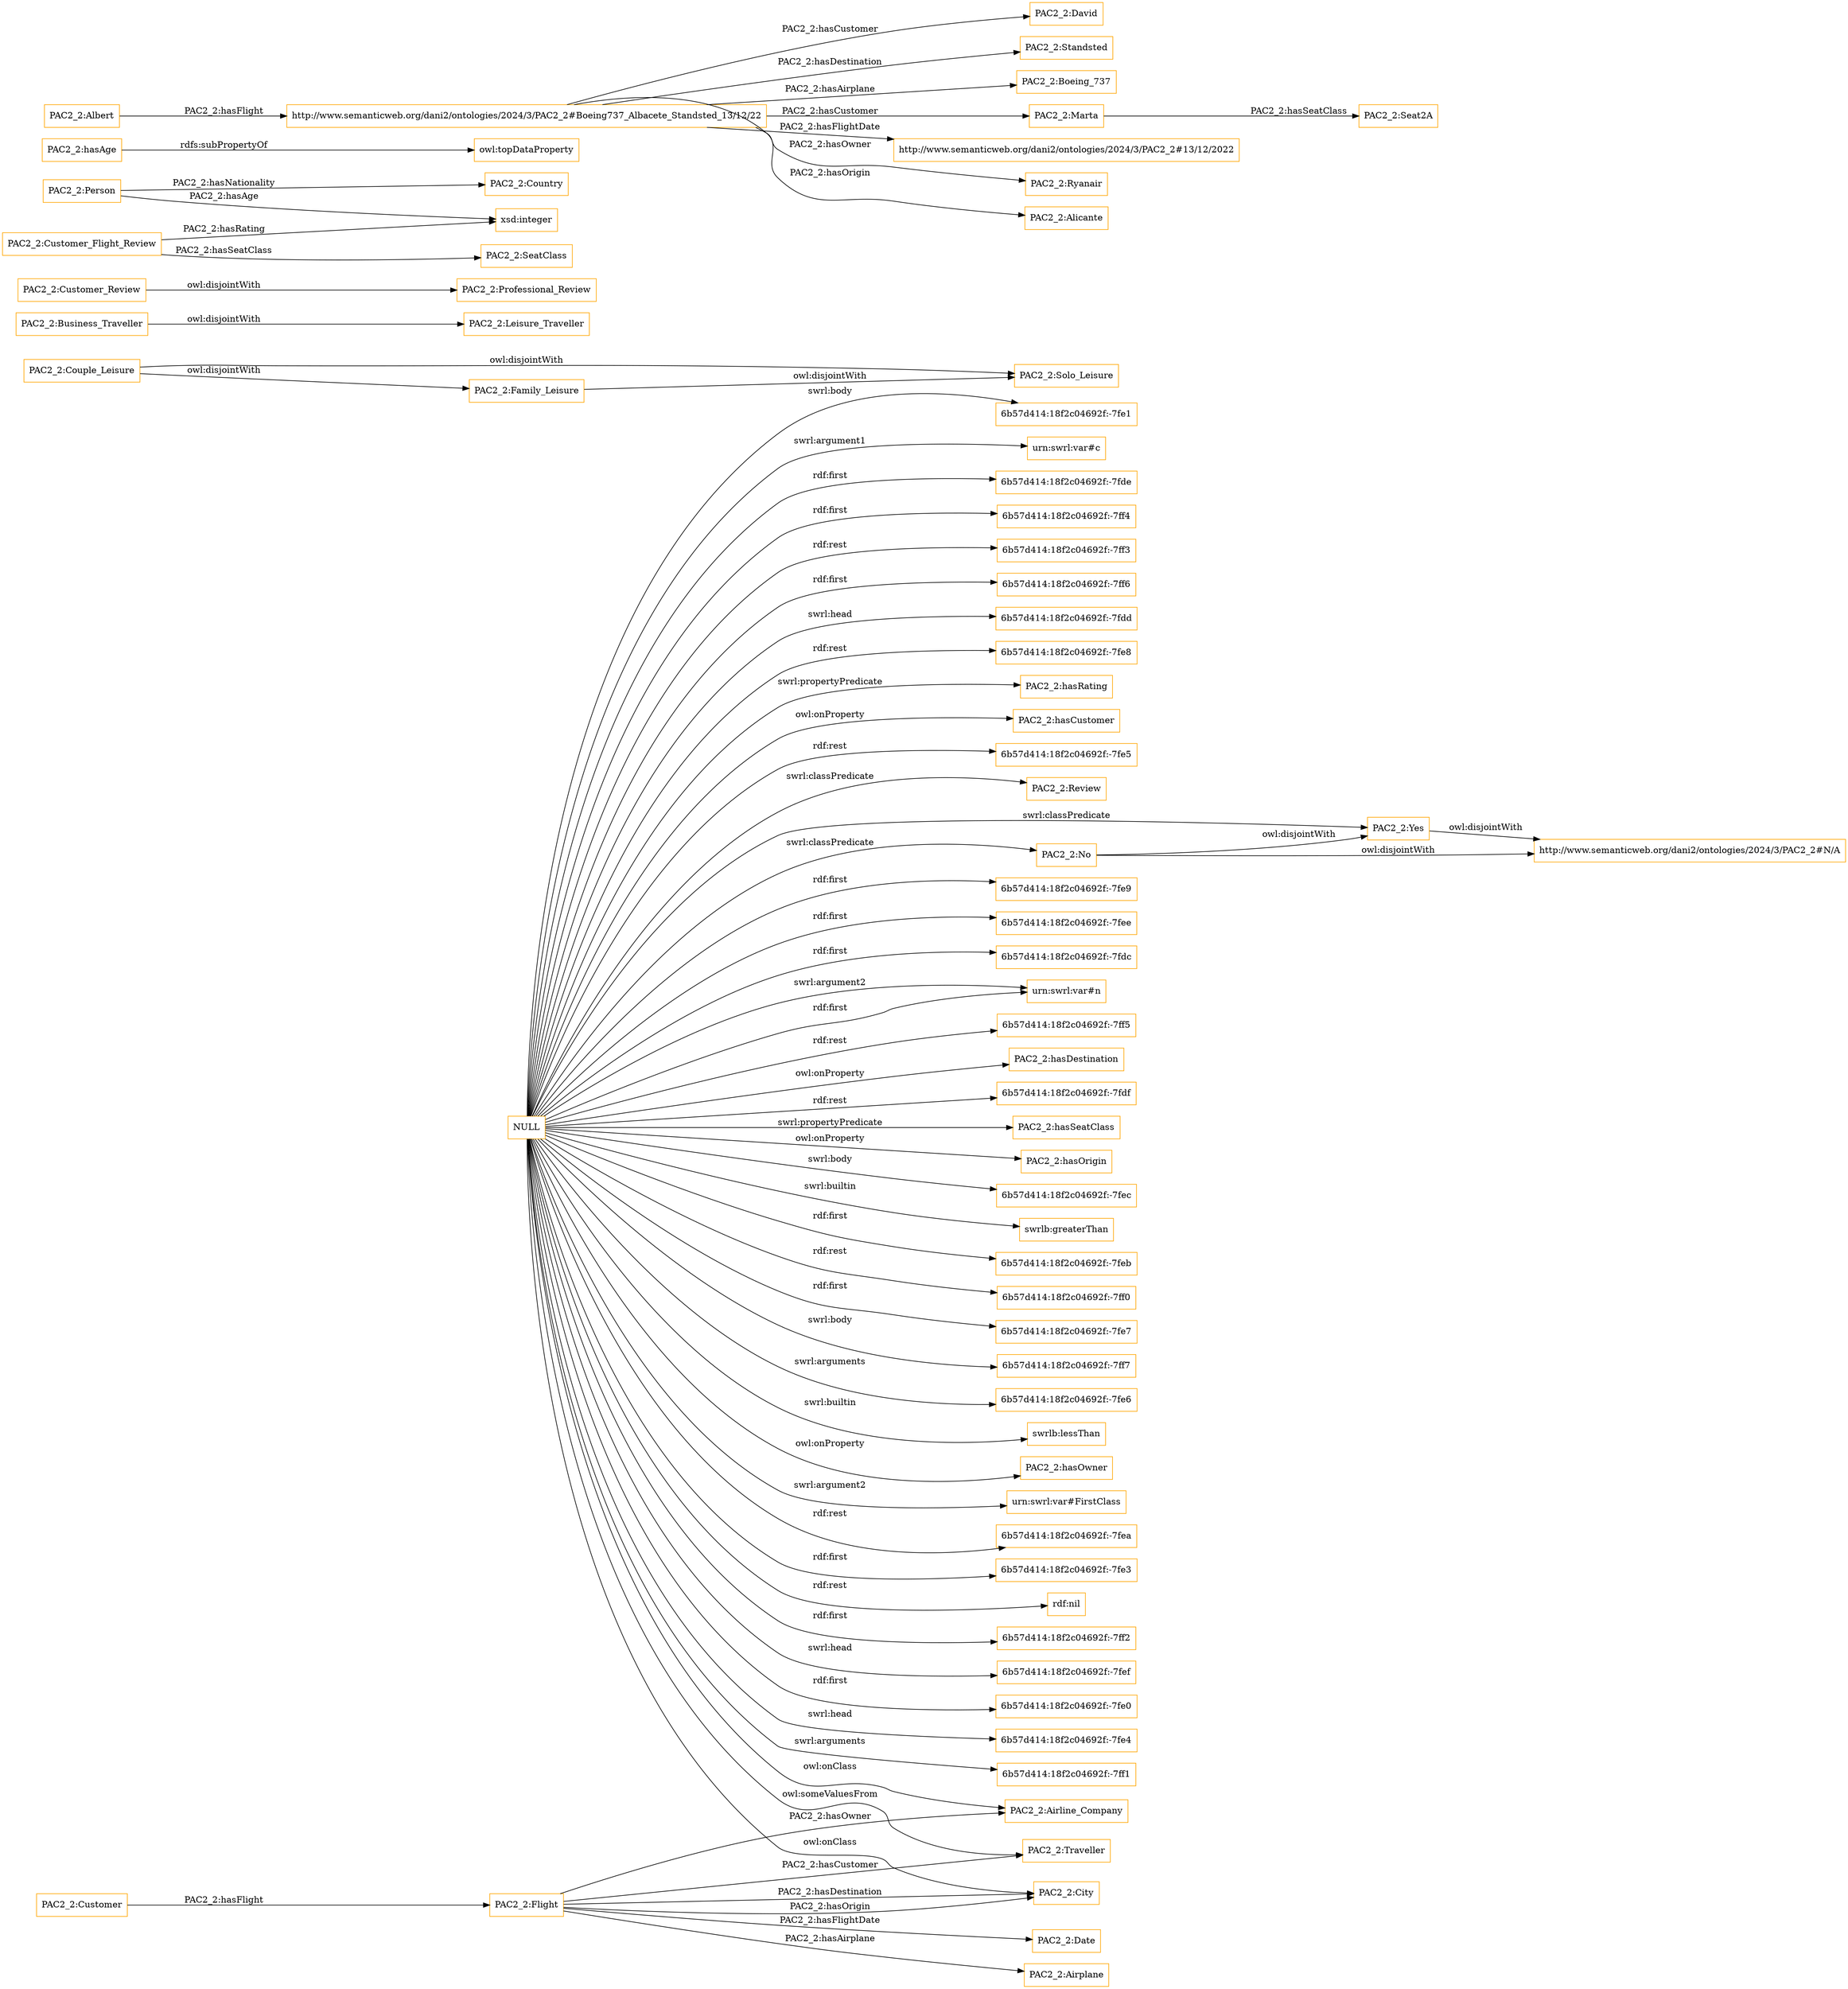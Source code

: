 digraph ar2dtool_diagram { 
rankdir=LR;
size="1501"
node [shape = rectangle, color="orange"]; "PAC2_2:Date" "PAC2_2:Solo_Leisure" "PAC2_2:Airline_Company" "PAC2_2:Airplane" "http://www.semanticweb.org/dani2/ontologies/2024/3/PAC2_2#N/A" "PAC2_2:Leisure_Traveller" "PAC2_2:Professional_Review" "PAC2_2:Review" "PAC2_2:Couple_Leisure" "PAC2_2:Person" "PAC2_2:SeatClass" "PAC2_2:Business_Traveller" "PAC2_2:Flight" "PAC2_2:Traveller" "PAC2_2:Customer_Review" "PAC2_2:Yes" "PAC2_2:Country" "PAC2_2:City" "PAC2_2:Customer" "PAC2_2:Customer_Flight_Review" "PAC2_2:Family_Leisure" "PAC2_2:No" ; /*classes style*/
	"NULL" -> "6b57d414:18f2c04692f:-7fe9" [ label = "rdf:first" ];
	"NULL" -> "6b57d414:18f2c04692f:-7fee" [ label = "rdf:first" ];
	"NULL" -> "6b57d414:18f2c04692f:-7fdc" [ label = "rdf:first" ];
	"NULL" -> "urn:swrl:var#n" [ label = "rdf:first" ];
	"NULL" -> "6b57d414:18f2c04692f:-7ff5" [ label = "rdf:rest" ];
	"NULL" -> "urn:swrl:var#n" [ label = "swrl:argument2" ];
	"NULL" -> "PAC2_2:hasDestination" [ label = "owl:onProperty" ];
	"NULL" -> "6b57d414:18f2c04692f:-7fdf" [ label = "rdf:rest" ];
	"NULL" -> "PAC2_2:hasSeatClass" [ label = "swrl:propertyPredicate" ];
	"NULL" -> "PAC2_2:hasOrigin" [ label = "owl:onProperty" ];
	"NULL" -> "6b57d414:18f2c04692f:-7fec" [ label = "swrl:body" ];
	"NULL" -> "swrlb:greaterThan" [ label = "swrl:builtin" ];
	"NULL" -> "PAC2_2:Airline_Company" [ label = "owl:onClass" ];
	"NULL" -> "6b57d414:18f2c04692f:-7feb" [ label = "rdf:first" ];
	"NULL" -> "PAC2_2:Yes" [ label = "swrl:classPredicate" ];
	"NULL" -> "6b57d414:18f2c04692f:-7ff0" [ label = "rdf:rest" ];
	"NULL" -> "6b57d414:18f2c04692f:-7fe7" [ label = "rdf:first" ];
	"NULL" -> "PAC2_2:Traveller" [ label = "owl:someValuesFrom" ];
	"NULL" -> "6b57d414:18f2c04692f:-7ff7" [ label = "swrl:body" ];
	"NULL" -> "6b57d414:18f2c04692f:-7fe6" [ label = "swrl:arguments" ];
	"NULL" -> "swrlb:lessThan" [ label = "swrl:builtin" ];
	"NULL" -> "PAC2_2:hasOwner" [ label = "owl:onProperty" ];
	"NULL" -> "urn:swrl:var#FirstClass" [ label = "swrl:argument2" ];
	"NULL" -> "6b57d414:18f2c04692f:-7fea" [ label = "rdf:rest" ];
	"NULL" -> "6b57d414:18f2c04692f:-7fe3" [ label = "rdf:first" ];
	"NULL" -> "rdf:nil" [ label = "rdf:rest" ];
	"NULL" -> "6b57d414:18f2c04692f:-7ff2" [ label = "rdf:first" ];
	"NULL" -> "6b57d414:18f2c04692f:-7fef" [ label = "swrl:head" ];
	"NULL" -> "6b57d414:18f2c04692f:-7fe0" [ label = "rdf:first" ];
	"NULL" -> "6b57d414:18f2c04692f:-7fe4" [ label = "swrl:head" ];
	"NULL" -> "PAC2_2:Review" [ label = "swrl:classPredicate" ];
	"NULL" -> "6b57d414:18f2c04692f:-7ff1" [ label = "swrl:arguments" ];
	"NULL" -> "6b57d414:18f2c04692f:-7fe1" [ label = "swrl:body" ];
	"NULL" -> "PAC2_2:No" [ label = "swrl:classPredicate" ];
	"NULL" -> "urn:swrl:var#c" [ label = "swrl:argument1" ];
	"NULL" -> "6b57d414:18f2c04692f:-7fde" [ label = "rdf:first" ];
	"NULL" -> "6b57d414:18f2c04692f:-7ff4" [ label = "rdf:first" ];
	"NULL" -> "6b57d414:18f2c04692f:-7ff3" [ label = "rdf:rest" ];
	"NULL" -> "6b57d414:18f2c04692f:-7ff6" [ label = "rdf:first" ];
	"NULL" -> "PAC2_2:City" [ label = "owl:onClass" ];
	"NULL" -> "6b57d414:18f2c04692f:-7fdd" [ label = "swrl:head" ];
	"NULL" -> "6b57d414:18f2c04692f:-7fe8" [ label = "rdf:rest" ];
	"NULL" -> "PAC2_2:hasRating" [ label = "swrl:propertyPredicate" ];
	"NULL" -> "PAC2_2:hasCustomer" [ label = "owl:onProperty" ];
	"NULL" -> "6b57d414:18f2c04692f:-7fe5" [ label = "rdf:rest" ];
	"PAC2_2:Family_Leisure" -> "PAC2_2:Solo_Leisure" [ label = "owl:disjointWith" ];
	"PAC2_2:hasAge" -> "owl:topDataProperty" [ label = "rdfs:subPropertyOf" ];
	"PAC2_2:Business_Traveller" -> "PAC2_2:Leisure_Traveller" [ label = "owl:disjointWith" ];
	"PAC2_2:Couple_Leisure" -> "PAC2_2:Solo_Leisure" [ label = "owl:disjointWith" ];
	"PAC2_2:Couple_Leisure" -> "PAC2_2:Family_Leisure" [ label = "owl:disjointWith" ];
	"http://www.semanticweb.org/dani2/ontologies/2024/3/PAC2_2#Boeing737_Albacete_Standsted_13/12/22" -> "PAC2_2:David" [ label = "PAC2_2:hasCustomer" ];
	"http://www.semanticweb.org/dani2/ontologies/2024/3/PAC2_2#Boeing737_Albacete_Standsted_13/12/22" -> "PAC2_2:Standsted" [ label = "PAC2_2:hasDestination" ];
	"http://www.semanticweb.org/dani2/ontologies/2024/3/PAC2_2#Boeing737_Albacete_Standsted_13/12/22" -> "PAC2_2:Boeing_737" [ label = "PAC2_2:hasAirplane" ];
	"http://www.semanticweb.org/dani2/ontologies/2024/3/PAC2_2#Boeing737_Albacete_Standsted_13/12/22" -> "PAC2_2:Marta" [ label = "PAC2_2:hasCustomer" ];
	"http://www.semanticweb.org/dani2/ontologies/2024/3/PAC2_2#Boeing737_Albacete_Standsted_13/12/22" -> "http://www.semanticweb.org/dani2/ontologies/2024/3/PAC2_2#13/12/2022" [ label = "PAC2_2:hasFlightDate" ];
	"http://www.semanticweb.org/dani2/ontologies/2024/3/PAC2_2#Boeing737_Albacete_Standsted_13/12/22" -> "PAC2_2:Ryanair" [ label = "PAC2_2:hasOwner" ];
	"http://www.semanticweb.org/dani2/ontologies/2024/3/PAC2_2#Boeing737_Albacete_Standsted_13/12/22" -> "PAC2_2:Alicante" [ label = "PAC2_2:hasOrigin" ];
	"PAC2_2:Customer_Review" -> "PAC2_2:Professional_Review" [ label = "owl:disjointWith" ];
	"PAC2_2:Marta" -> "PAC2_2:Seat2A" [ label = "PAC2_2:hasSeatClass" ];
	"PAC2_2:Albert" -> "http://www.semanticweb.org/dani2/ontologies/2024/3/PAC2_2#Boeing737_Albacete_Standsted_13/12/22" [ label = "PAC2_2:hasFlight" ];
	"PAC2_2:No" -> "http://www.semanticweb.org/dani2/ontologies/2024/3/PAC2_2#N/A" [ label = "owl:disjointWith" ];
	"PAC2_2:No" -> "PAC2_2:Yes" [ label = "owl:disjointWith" ];
	"PAC2_2:Yes" -> "http://www.semanticweb.org/dani2/ontologies/2024/3/PAC2_2#N/A" [ label = "owl:disjointWith" ];
	"PAC2_2:Flight" -> "PAC2_2:Date" [ label = "PAC2_2:hasFlightDate" ];
	"PAC2_2:Customer" -> "PAC2_2:Flight" [ label = "PAC2_2:hasFlight" ];
	"PAC2_2:Person" -> "xsd:integer" [ label = "PAC2_2:hasAge" ];
	"PAC2_2:Flight" -> "PAC2_2:Traveller" [ label = "PAC2_2:hasCustomer" ];
	"PAC2_2:Customer_Flight_Review" -> "xsd:integer" [ label = "PAC2_2:hasRating" ];
	"PAC2_2:Flight" -> "PAC2_2:City" [ label = "PAC2_2:hasDestination" ];
	"PAC2_2:Flight" -> "PAC2_2:Airplane" [ label = "PAC2_2:hasAirplane" ];
	"PAC2_2:Person" -> "PAC2_2:Country" [ label = "PAC2_2:hasNationality" ];
	"PAC2_2:Flight" -> "PAC2_2:Airline_Company" [ label = "PAC2_2:hasOwner" ];
	"PAC2_2:Customer_Flight_Review" -> "PAC2_2:SeatClass" [ label = "PAC2_2:hasSeatClass" ];
	"PAC2_2:Flight" -> "PAC2_2:City" [ label = "PAC2_2:hasOrigin" ];

}
